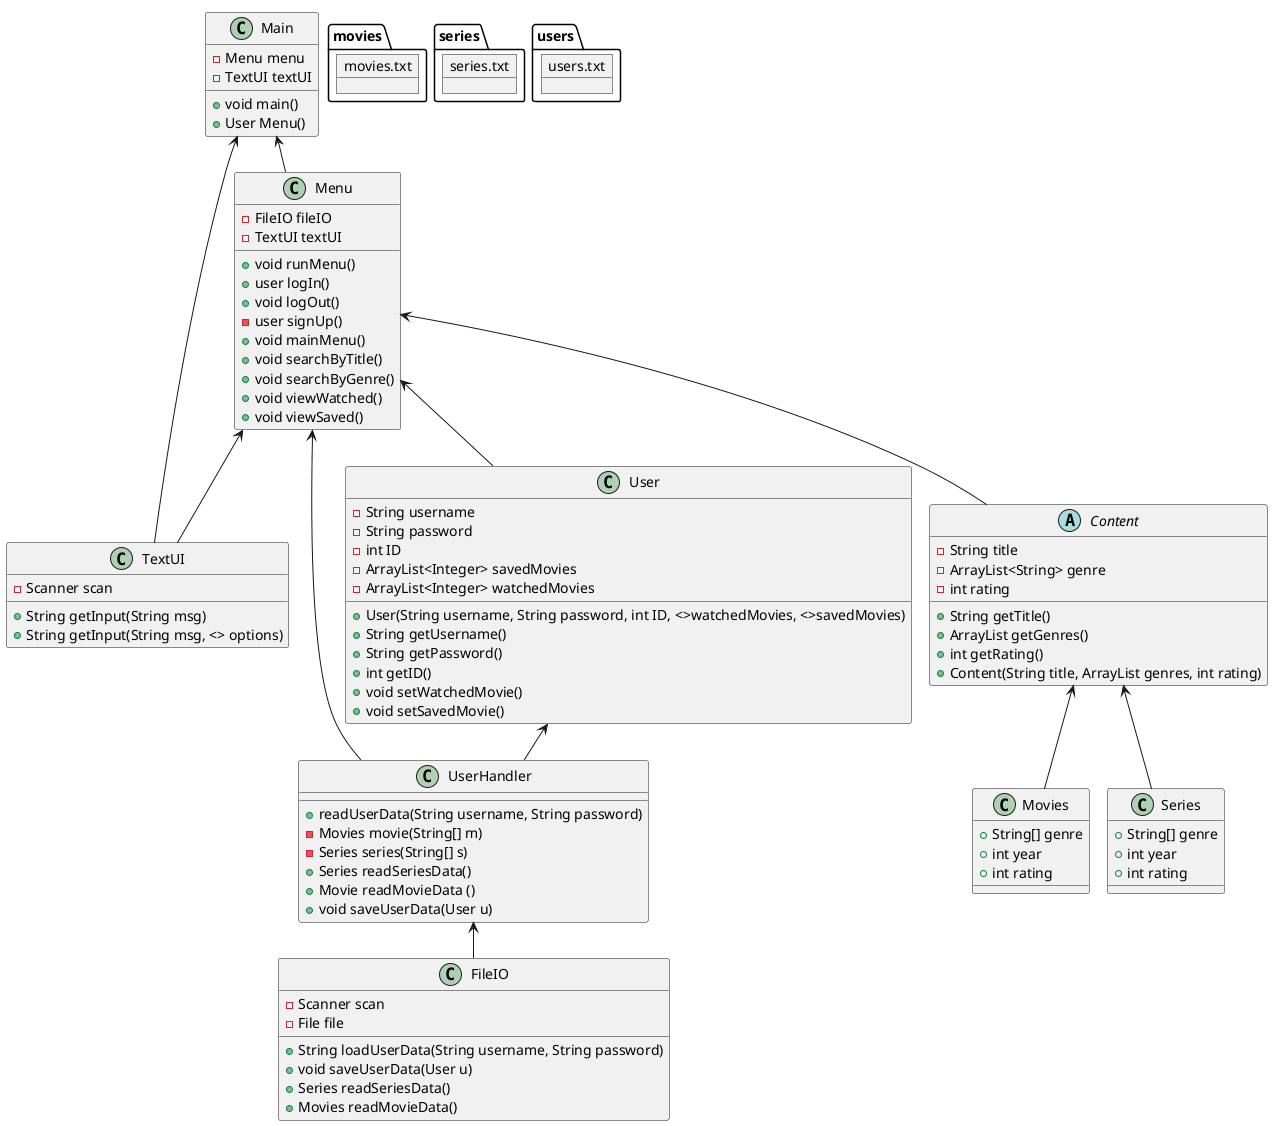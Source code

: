 @startuml
!pragma layout smetana
'https://plantuml.com/class-diagram

class Main{
- Menu menu
- TextUI textUI
+ void main()
+ User Menu()

}


class Menu{
- FileIO fileIO
- TextUI textUI
+ void runMenu()
+ user logIn()
+ void logOut()
- user signUp()
+ void mainMenu()
+ void searchByTitle()
+ void searchByGenre()
+ void viewWatched()
+ void viewSaved()
}

class UserHandler{
+ readUserData(String username, String password)
- Movies movie(String[] m)
- Series series(String[] s)
+ Series readSeriesData()
+ Movie readMovieData ()
+ void saveUserData(User u)
}


class FileIO {
-Scanner scan
-File file
+ String loadUserData(String username, String password)
+ void saveUserData(User u)
+ Series readSeriesData()
+ Movies readMovieData()

}

class TextUI {
- Scanner scan
+ String getInput(String msg)
+ String getInput(String msg, <> options)
}

class User {
- String username
- String password
- int ID
- ArrayList<Integer> savedMovies
- ArrayList<Integer> watchedMovies
+ User(String username, String password, int ID, <>watchedMovies, <>savedMovies)
+ String getUsername()
+ String getPassword()
+ int getID()
+ void setWatchedMovie()
+ void setSavedMovie()
}

class Movies {
+ String[] genre
+ int year
+ int rating
}

class Series {
+ String[] genre
+ int year
+ int rating

}

abstract Content {
- String title
- ArrayList<String> genre
- int rating
+ String getTitle()
+ ArrayList getGenres()
+ int getRating()
+ Content(String title, ArrayList genres, int rating)
}


Main <-- Menu
Main <-- TextUI
Menu <-- UserHandler
Menu <-- User
Menu <-- Content
Menu <-- TextUI
User <-- UserHandler
UserHandler <-- FileIO
Content <-- Movies
Content <-- Series

object movies.txt {
}
object series.txt {
}
object users.txt {
}

@enduml